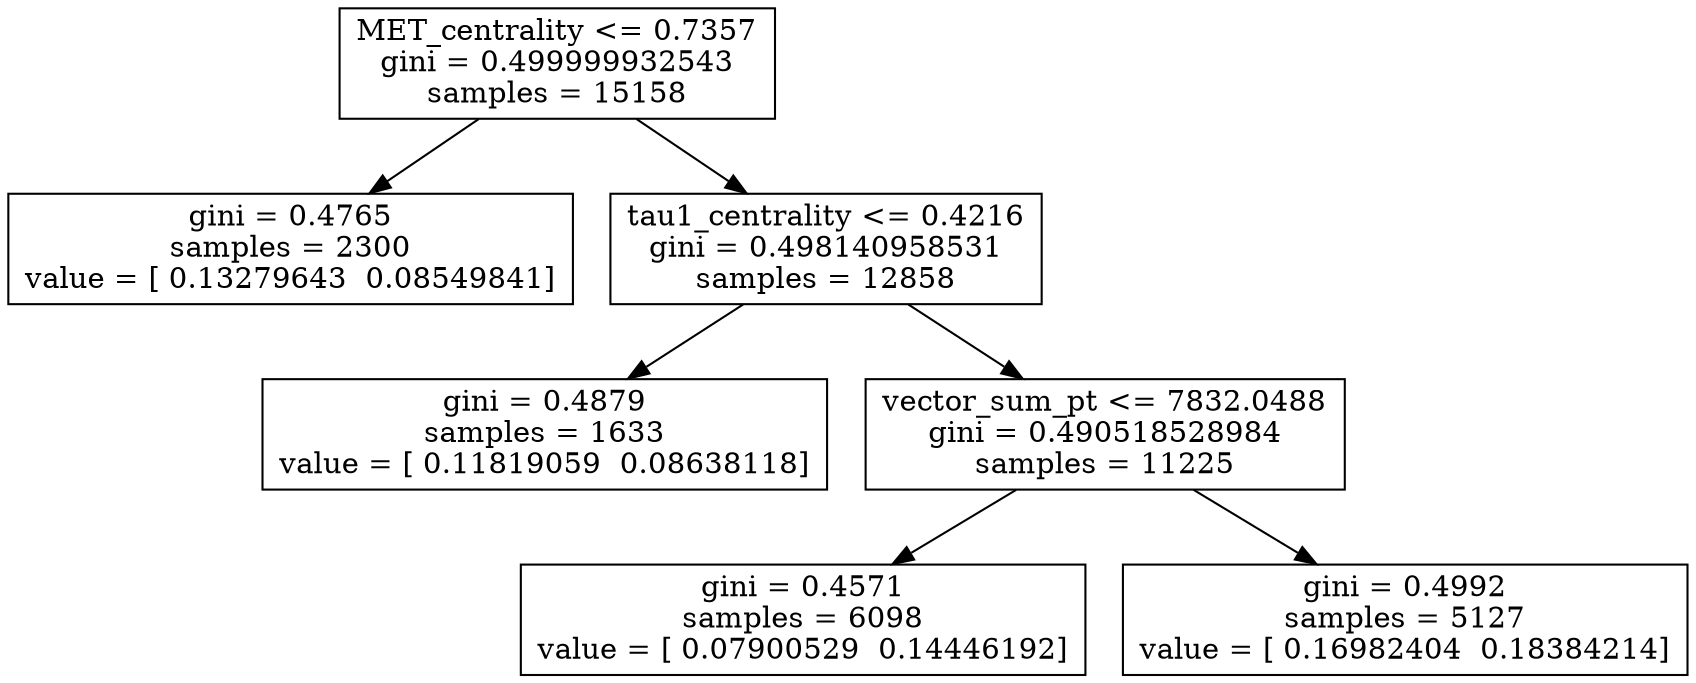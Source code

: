 digraph Tree {
0 [label="MET_centrality <= 0.7357\ngini = 0.499999932543\nsamples = 15158", shape="box"] ;
1 [label="gini = 0.4765\nsamples = 2300\nvalue = [ 0.13279643  0.08549841]", shape="box"] ;
0 -> 1 ;
2 [label="tau1_centrality <= 0.4216\ngini = 0.498140958531\nsamples = 12858", shape="box"] ;
0 -> 2 ;
3 [label="gini = 0.4879\nsamples = 1633\nvalue = [ 0.11819059  0.08638118]", shape="box"] ;
2 -> 3 ;
4 [label="vector_sum_pt <= 7832.0488\ngini = 0.490518528984\nsamples = 11225", shape="box"] ;
2 -> 4 ;
5 [label="gini = 0.4571\nsamples = 6098\nvalue = [ 0.07900529  0.14446192]", shape="box"] ;
4 -> 5 ;
6 [label="gini = 0.4992\nsamples = 5127\nvalue = [ 0.16982404  0.18384214]", shape="box"] ;
4 -> 6 ;
}